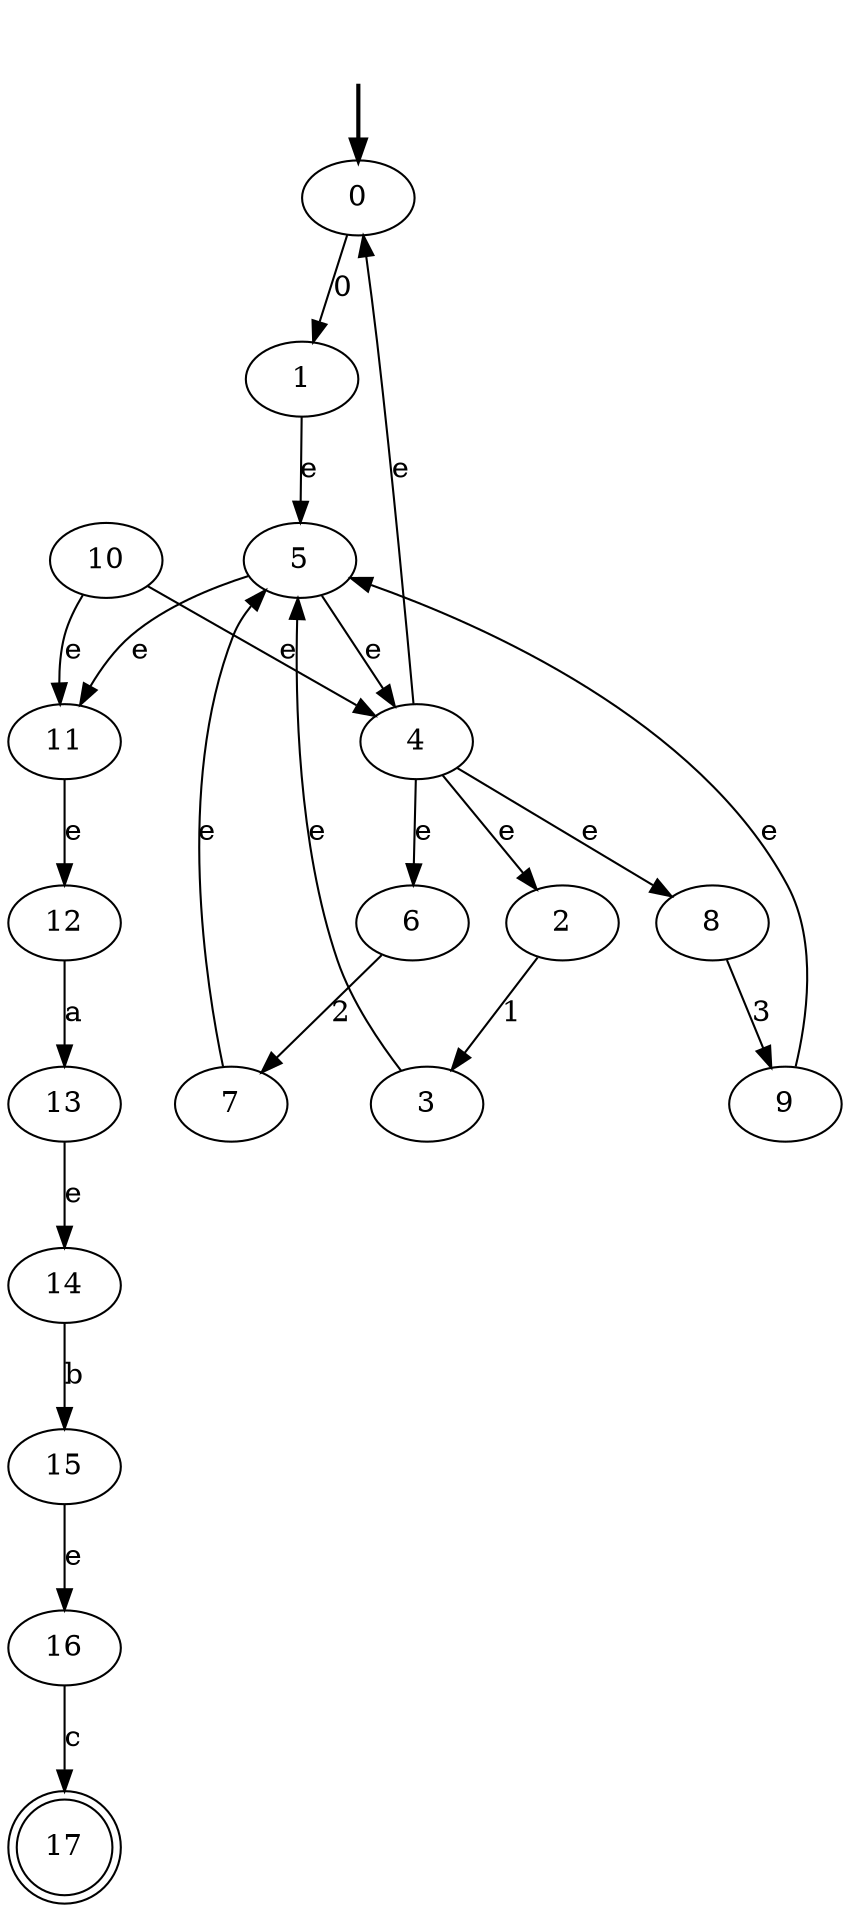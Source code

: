 digraph {
	fake0 [style=invisible]
	8
	3
	11
	6
	13
	4
	2
	5
	14
	12
	15
	9
	1
	17 [shape=doublecircle]
	0 [root=true]
	10
	7
	16
	fake0 -> 0 [style=bold]
	0 -> 1 [label=0]
	2 -> 3 [label=1]
	4 -> 0 [label=e]
	4 -> 8 [label=e]
	4 -> 2 [label=e]
	4 -> 6 [label=e]
	1 -> 5 [label=e]
	3 -> 5 [label=e]
	6 -> 7 [label=2]
	7 -> 5 [label=e]
	8 -> 9 [label=3]
	9 -> 5 [label=e]
	10 -> 4 [label=e]
	10 -> 11 [label=e]
	5 -> 4 [label=e]
	5 -> 11 [label=e]
	12 -> 13 [label=a]
	11 -> 12 [label=e]
	14 -> 15 [label=b]
	13 -> 14 [label=e]
	16 -> 17 [label=c]
	15 -> 16 [label=e]
}
